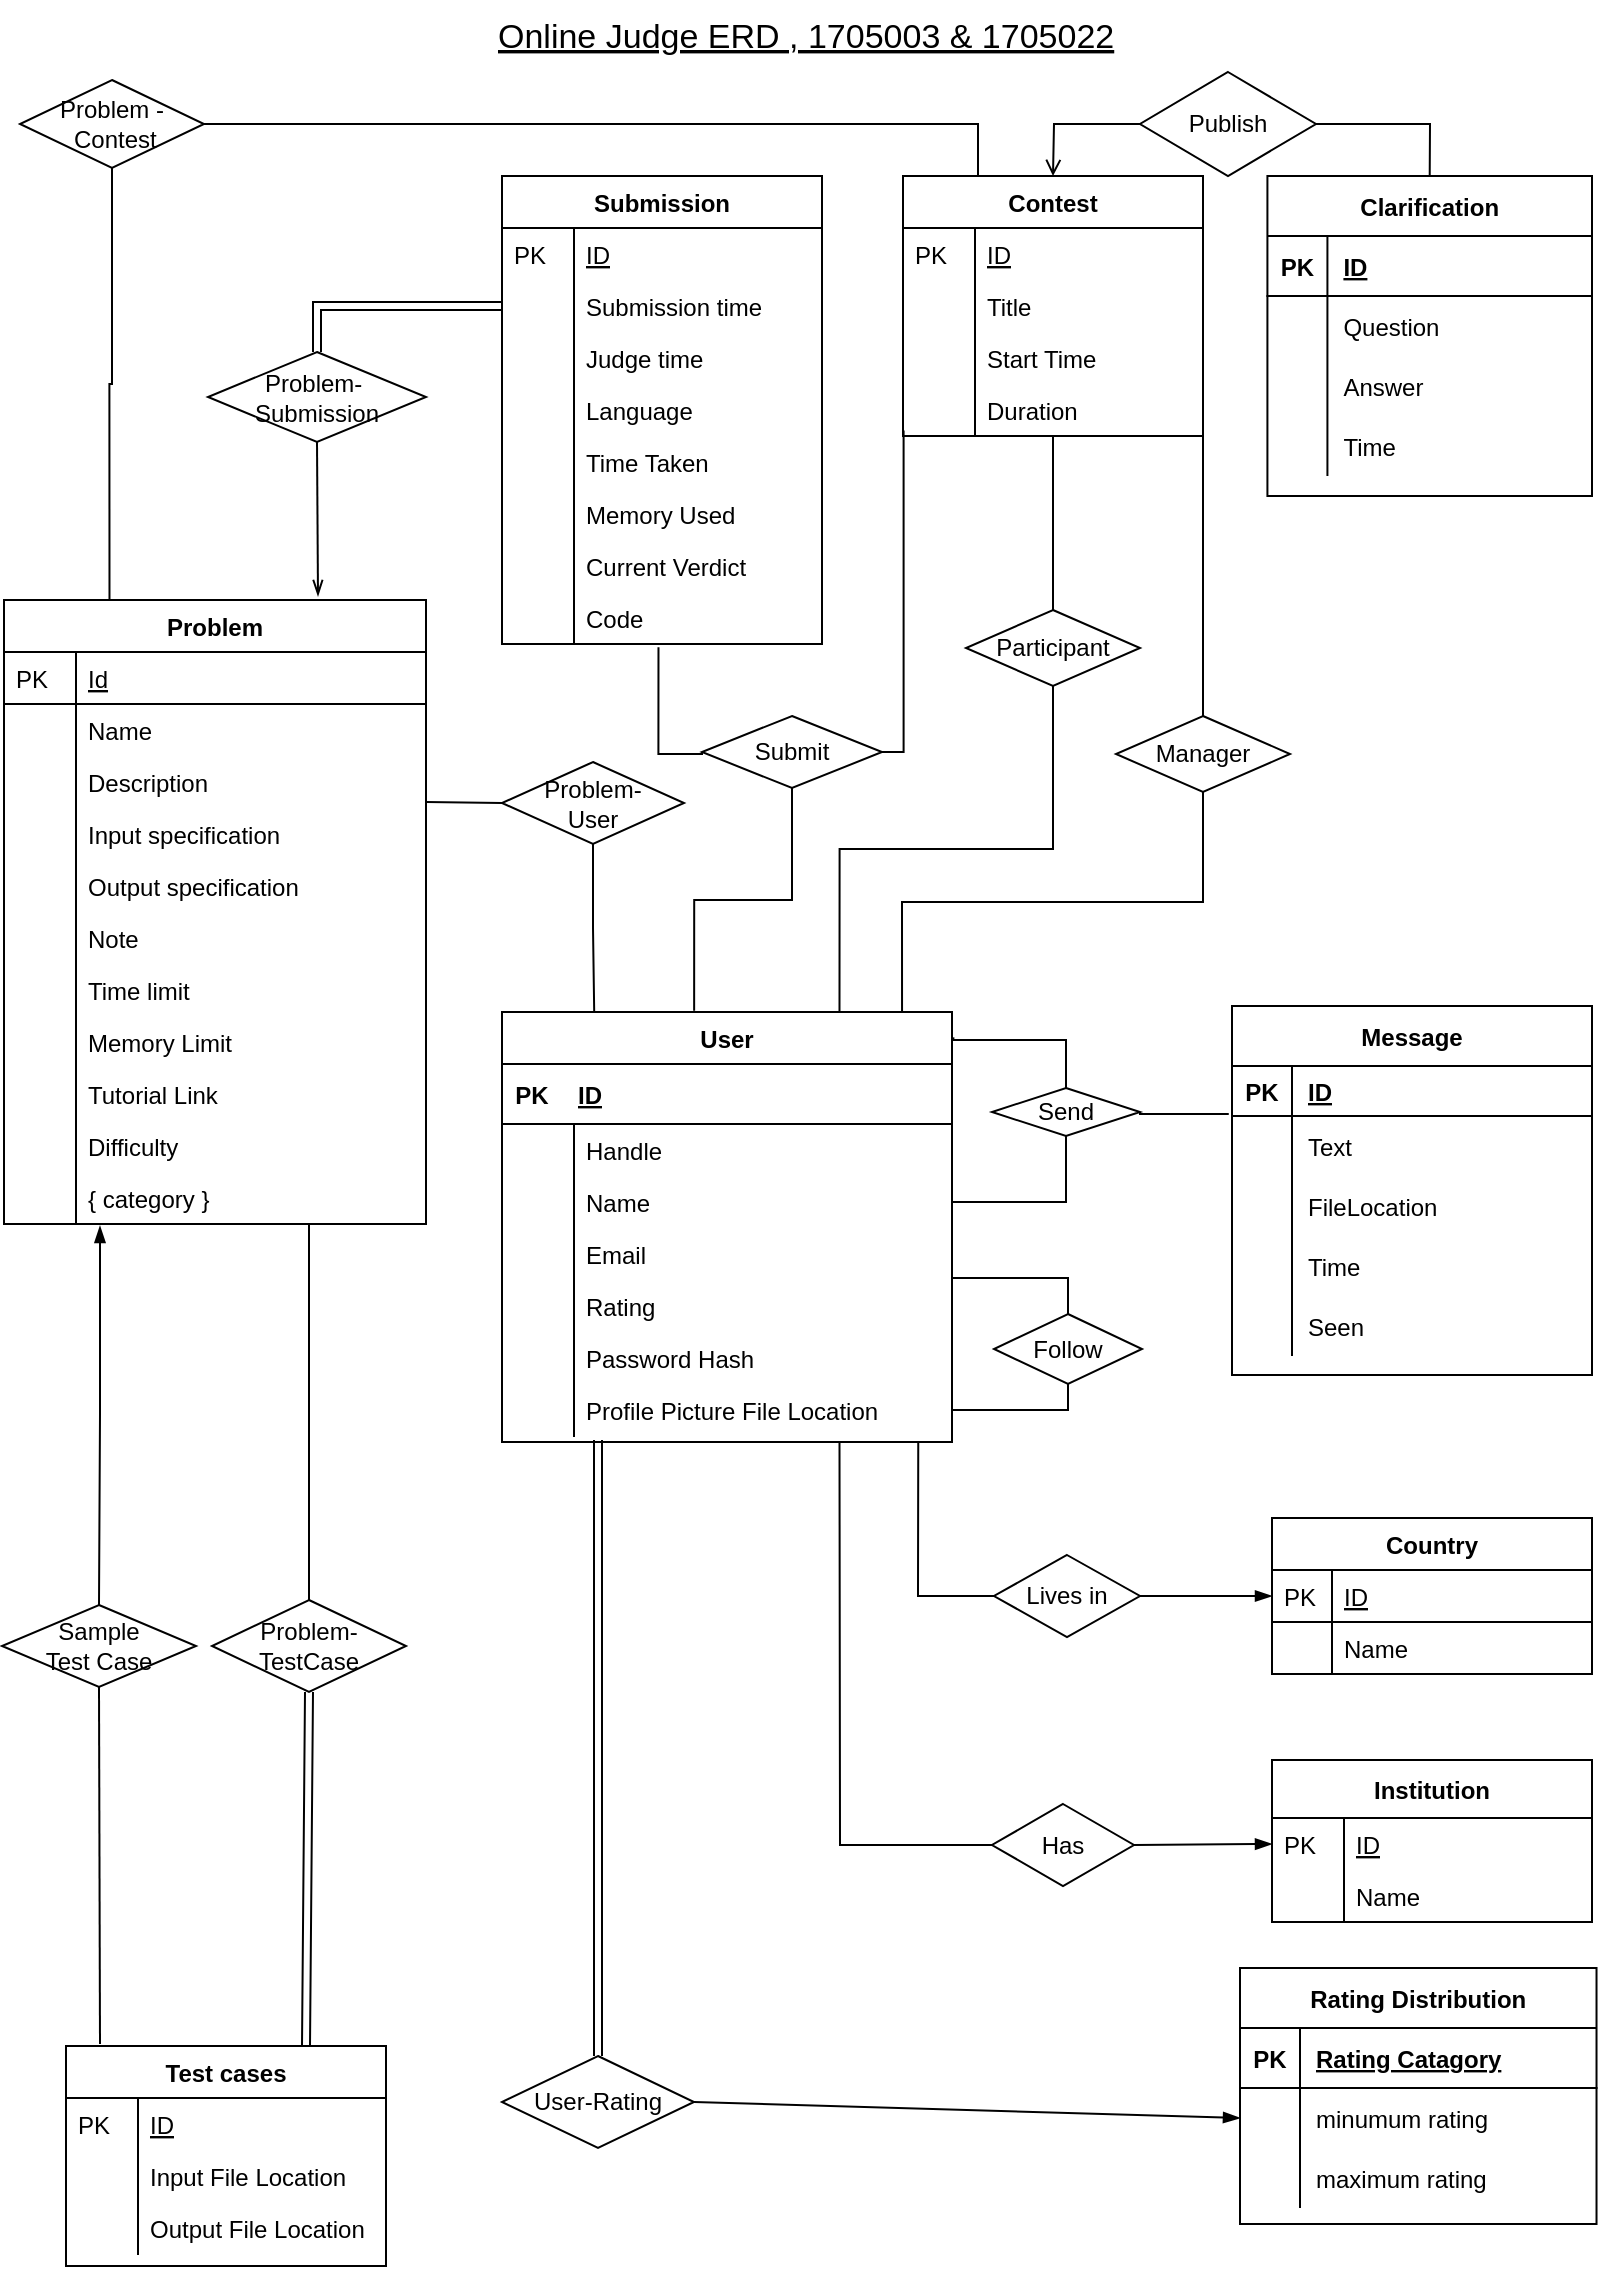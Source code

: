 <mxfile version="13.7.5" type="github">
  <diagram id="QbpK08-q7QfPtjqk9Va5" name="Page-1">
    <mxGraphModel dx="1106" dy="617" grid="1" gridSize="10" guides="1" tooltips="1" connect="1" arrows="1" fold="1" page="1" pageScale="1" pageWidth="827" pageHeight="1169" math="0" shadow="0">
      <root>
        <mxCell id="0" />
        <mxCell id="1" parent="0" />
        <mxCell id="s8WfwsA-2JY3MYw-95zs-1" value="Submission" style="swimlane;fontStyle=1;childLayout=stackLayout;horizontal=1;startSize=26;horizontalStack=0;resizeParent=1;resizeLast=0;collapsible=1;marginBottom=0;rounded=0;shadow=0;strokeWidth=1;" vertex="1" parent="1">
          <mxGeometry x="265" y="102" width="160" height="234" as="geometry">
            <mxRectangle x="265" y="102" width="160" height="26" as="alternateBounds" />
          </mxGeometry>
        </mxCell>
        <mxCell id="s8WfwsA-2JY3MYw-95zs-2" value="ID" style="shape=partialRectangle;top=0;left=0;right=0;bottom=0;align=left;verticalAlign=middle;fillColor=none;spacingLeft=40;spacingRight=4;overflow=hidden;rotatable=0;points=[[0,0.5],[1,0.5]];portConstraint=eastwest;dropTarget=0;rounded=0;shadow=0;strokeWidth=1;fontStyle=4" vertex="1" parent="s8WfwsA-2JY3MYw-95zs-1">
          <mxGeometry y="26" width="160" height="26" as="geometry" />
        </mxCell>
        <mxCell id="s8WfwsA-2JY3MYw-95zs-3" value="PK" style="shape=partialRectangle;top=0;left=0;bottom=0;fillColor=none;align=left;verticalAlign=top;spacingLeft=4;spacingRight=4;overflow=hidden;rotatable=0;points=[];portConstraint=eastwest;part=1;" vertex="1" connectable="0" parent="s8WfwsA-2JY3MYw-95zs-2">
          <mxGeometry width="36" height="26" as="geometry" />
        </mxCell>
        <mxCell id="s8WfwsA-2JY3MYw-95zs-4" value="Submission time" style="shape=partialRectangle;top=0;left=0;right=0;bottom=0;align=left;verticalAlign=top;fillColor=none;spacingLeft=40;spacingRight=4;overflow=hidden;rotatable=0;points=[[0,0.5],[1,0.5]];portConstraint=eastwest;dropTarget=0;rounded=0;shadow=0;strokeWidth=1;" vertex="1" parent="s8WfwsA-2JY3MYw-95zs-1">
          <mxGeometry y="52" width="160" height="26" as="geometry" />
        </mxCell>
        <mxCell id="s8WfwsA-2JY3MYw-95zs-5" value="" style="shape=partialRectangle;top=0;left=0;bottom=0;fillColor=none;align=left;verticalAlign=top;spacingLeft=4;spacingRight=4;overflow=hidden;rotatable=0;points=[];portConstraint=eastwest;part=1;" vertex="1" connectable="0" parent="s8WfwsA-2JY3MYw-95zs-4">
          <mxGeometry width="36" height="26" as="geometry" />
        </mxCell>
        <mxCell id="s8WfwsA-2JY3MYw-95zs-6" value="Judge time" style="shape=partialRectangle;top=0;left=0;right=0;bottom=0;align=left;verticalAlign=top;fillColor=none;spacingLeft=40;spacingRight=4;overflow=hidden;rotatable=0;points=[[0,0.5],[1,0.5]];portConstraint=eastwest;dropTarget=0;rounded=0;shadow=0;strokeWidth=1;" vertex="1" parent="s8WfwsA-2JY3MYw-95zs-1">
          <mxGeometry y="78" width="160" height="26" as="geometry" />
        </mxCell>
        <mxCell id="s8WfwsA-2JY3MYw-95zs-7" value="" style="shape=partialRectangle;top=0;left=0;bottom=0;fillColor=none;align=left;verticalAlign=top;spacingLeft=4;spacingRight=4;overflow=hidden;rotatable=0;points=[];portConstraint=eastwest;part=1;" vertex="1" connectable="0" parent="s8WfwsA-2JY3MYw-95zs-6">
          <mxGeometry width="36" height="26" as="geometry" />
        </mxCell>
        <mxCell id="s8WfwsA-2JY3MYw-95zs-8" value="Language" style="shape=partialRectangle;top=0;left=0;right=0;bottom=0;align=left;verticalAlign=top;fillColor=none;spacingLeft=40;spacingRight=4;overflow=hidden;rotatable=0;points=[[0,0.5],[1,0.5]];portConstraint=eastwest;dropTarget=0;rounded=0;shadow=0;strokeWidth=1;" vertex="1" parent="s8WfwsA-2JY3MYw-95zs-1">
          <mxGeometry y="104" width="160" height="26" as="geometry" />
        </mxCell>
        <mxCell id="s8WfwsA-2JY3MYw-95zs-9" value="" style="shape=partialRectangle;top=0;left=0;bottom=0;fillColor=none;align=left;verticalAlign=top;spacingLeft=4;spacingRight=4;overflow=hidden;rotatable=0;points=[];portConstraint=eastwest;part=1;" connectable="0" vertex="1" parent="s8WfwsA-2JY3MYw-95zs-8">
          <mxGeometry width="36" height="26" as="geometry" />
        </mxCell>
        <mxCell id="s8WfwsA-2JY3MYw-95zs-10" value="Time Taken" style="shape=partialRectangle;top=0;left=0;right=0;bottom=0;align=left;verticalAlign=top;fillColor=none;spacingLeft=40;spacingRight=4;overflow=hidden;rotatable=0;points=[[0,0.5],[1,0.5]];portConstraint=eastwest;dropTarget=0;rounded=0;shadow=0;strokeWidth=1;" vertex="1" parent="s8WfwsA-2JY3MYw-95zs-1">
          <mxGeometry y="130" width="160" height="26" as="geometry" />
        </mxCell>
        <mxCell id="s8WfwsA-2JY3MYw-95zs-11" value="" style="shape=partialRectangle;top=0;left=0;bottom=0;fillColor=none;align=left;verticalAlign=top;spacingLeft=4;spacingRight=4;overflow=hidden;rotatable=0;points=[];portConstraint=eastwest;part=1;" connectable="0" vertex="1" parent="s8WfwsA-2JY3MYw-95zs-10">
          <mxGeometry width="36" height="26" as="geometry" />
        </mxCell>
        <mxCell id="s8WfwsA-2JY3MYw-95zs-12" value="Memory Used&#xa;" style="shape=partialRectangle;top=0;left=0;right=0;bottom=0;align=left;verticalAlign=top;fillColor=none;spacingLeft=40;spacingRight=4;overflow=hidden;rotatable=0;points=[[0,0.5],[1,0.5]];portConstraint=eastwest;dropTarget=0;rounded=0;shadow=0;strokeWidth=1;" vertex="1" parent="s8WfwsA-2JY3MYw-95zs-1">
          <mxGeometry y="156" width="160" height="26" as="geometry" />
        </mxCell>
        <mxCell id="s8WfwsA-2JY3MYw-95zs-13" value="" style="shape=partialRectangle;top=0;left=0;bottom=0;fillColor=none;align=left;verticalAlign=top;spacingLeft=4;spacingRight=4;overflow=hidden;rotatable=0;points=[];portConstraint=eastwest;part=1;" connectable="0" vertex="1" parent="s8WfwsA-2JY3MYw-95zs-12">
          <mxGeometry width="36" height="26" as="geometry" />
        </mxCell>
        <mxCell id="s8WfwsA-2JY3MYw-95zs-14" value="Current Verdict" style="shape=partialRectangle;top=0;left=0;right=0;bottom=0;align=left;verticalAlign=top;fillColor=none;spacingLeft=40;spacingRight=4;overflow=hidden;rotatable=0;points=[[0,0.5],[1,0.5]];portConstraint=eastwest;dropTarget=0;rounded=0;shadow=0;strokeWidth=1;" vertex="1" parent="s8WfwsA-2JY3MYw-95zs-1">
          <mxGeometry y="182" width="160" height="26" as="geometry" />
        </mxCell>
        <mxCell id="s8WfwsA-2JY3MYw-95zs-15" value="" style="shape=partialRectangle;top=0;left=0;bottom=0;fillColor=none;align=left;verticalAlign=top;spacingLeft=4;spacingRight=4;overflow=hidden;rotatable=0;points=[];portConstraint=eastwest;part=1;" connectable="0" vertex="1" parent="s8WfwsA-2JY3MYw-95zs-14">
          <mxGeometry width="36" height="26" as="geometry" />
        </mxCell>
        <mxCell id="s8WfwsA-2JY3MYw-95zs-16" value="Code" style="shape=partialRectangle;top=0;left=0;right=0;bottom=0;align=left;verticalAlign=top;fillColor=none;spacingLeft=40;spacingRight=4;overflow=hidden;rotatable=0;points=[[0,0.5],[1,0.5]];portConstraint=eastwest;dropTarget=0;rounded=0;shadow=0;strokeWidth=1;" vertex="1" parent="s8WfwsA-2JY3MYw-95zs-1">
          <mxGeometry y="208" width="160" height="26" as="geometry" />
        </mxCell>
        <mxCell id="s8WfwsA-2JY3MYw-95zs-17" value="" style="shape=partialRectangle;top=0;left=0;bottom=0;fillColor=none;align=left;verticalAlign=top;spacingLeft=4;spacingRight=4;overflow=hidden;rotatable=0;points=[];portConstraint=eastwest;part=1;" connectable="0" vertex="1" parent="s8WfwsA-2JY3MYw-95zs-16">
          <mxGeometry width="36" height="26" as="geometry" />
        </mxCell>
        <mxCell id="s8WfwsA-2JY3MYw-95zs-18" value="Clarification" style="shape=table;startSize=30;container=1;collapsible=1;childLayout=tableLayout;fixedRows=1;rowLines=0;fontStyle=1;align=center;resizeLast=1;" vertex="1" parent="1">
          <mxGeometry x="647.71" y="102" width="162.292" height="160" as="geometry" />
        </mxCell>
        <mxCell id="s8WfwsA-2JY3MYw-95zs-19" value="" style="shape=partialRectangle;collapsible=0;dropTarget=0;pointerEvents=0;fillColor=none;top=0;left=0;bottom=1;right=0;points=[[0,0.5],[1,0.5]];portConstraint=eastwest;" vertex="1" parent="s8WfwsA-2JY3MYw-95zs-18">
          <mxGeometry y="30" width="162.292" height="30" as="geometry" />
        </mxCell>
        <mxCell id="s8WfwsA-2JY3MYw-95zs-20" value="PK" style="shape=partialRectangle;connectable=0;fillColor=none;top=0;left=0;bottom=0;right=0;fontStyle=1;overflow=hidden;" vertex="1" parent="s8WfwsA-2JY3MYw-95zs-19">
          <mxGeometry width="30" height="30" as="geometry" />
        </mxCell>
        <mxCell id="s8WfwsA-2JY3MYw-95zs-21" value="ID" style="shape=partialRectangle;connectable=0;fillColor=none;top=0;left=0;bottom=0;right=0;align=left;spacingLeft=6;fontStyle=5;overflow=hidden;" vertex="1" parent="s8WfwsA-2JY3MYw-95zs-19">
          <mxGeometry x="30" width="132.292" height="30" as="geometry" />
        </mxCell>
        <mxCell id="s8WfwsA-2JY3MYw-95zs-22" value="" style="shape=partialRectangle;collapsible=0;dropTarget=0;pointerEvents=0;fillColor=none;top=0;left=0;bottom=0;right=0;points=[[0,0.5],[1,0.5]];portConstraint=eastwest;" vertex="1" parent="s8WfwsA-2JY3MYw-95zs-18">
          <mxGeometry y="60" width="162.292" height="30" as="geometry" />
        </mxCell>
        <mxCell id="s8WfwsA-2JY3MYw-95zs-23" value="" style="shape=partialRectangle;connectable=0;fillColor=none;top=0;left=0;bottom=0;right=0;editable=1;overflow=hidden;" vertex="1" parent="s8WfwsA-2JY3MYw-95zs-22">
          <mxGeometry width="30" height="30" as="geometry" />
        </mxCell>
        <mxCell id="s8WfwsA-2JY3MYw-95zs-24" value="Question" style="shape=partialRectangle;connectable=0;fillColor=none;top=0;left=0;bottom=0;right=0;align=left;spacingLeft=6;overflow=hidden;" vertex="1" parent="s8WfwsA-2JY3MYw-95zs-22">
          <mxGeometry x="30" width="132.292" height="30" as="geometry" />
        </mxCell>
        <mxCell id="s8WfwsA-2JY3MYw-95zs-25" value="" style="shape=partialRectangle;collapsible=0;dropTarget=0;pointerEvents=0;fillColor=none;top=0;left=0;bottom=0;right=0;points=[[0,0.5],[1,0.5]];portConstraint=eastwest;" vertex="1" parent="s8WfwsA-2JY3MYw-95zs-18">
          <mxGeometry y="90" width="162.292" height="30" as="geometry" />
        </mxCell>
        <mxCell id="s8WfwsA-2JY3MYw-95zs-26" value="" style="shape=partialRectangle;connectable=0;fillColor=none;top=0;left=0;bottom=0;right=0;editable=1;overflow=hidden;" vertex="1" parent="s8WfwsA-2JY3MYw-95zs-25">
          <mxGeometry width="30" height="30" as="geometry" />
        </mxCell>
        <mxCell id="s8WfwsA-2JY3MYw-95zs-27" value="Answer" style="shape=partialRectangle;connectable=0;fillColor=none;top=0;left=0;bottom=0;right=0;align=left;spacingLeft=6;overflow=hidden;" vertex="1" parent="s8WfwsA-2JY3MYw-95zs-25">
          <mxGeometry x="30" width="132.292" height="30" as="geometry" />
        </mxCell>
        <mxCell id="s8WfwsA-2JY3MYw-95zs-28" value="" style="shape=partialRectangle;collapsible=0;dropTarget=0;pointerEvents=0;fillColor=none;top=0;left=0;bottom=0;right=0;points=[[0,0.5],[1,0.5]];portConstraint=eastwest;" vertex="1" parent="s8WfwsA-2JY3MYw-95zs-18">
          <mxGeometry y="120" width="162.292" height="30" as="geometry" />
        </mxCell>
        <mxCell id="s8WfwsA-2JY3MYw-95zs-29" value="" style="shape=partialRectangle;connectable=0;fillColor=none;top=0;left=0;bottom=0;right=0;editable=1;overflow=hidden;" vertex="1" parent="s8WfwsA-2JY3MYw-95zs-28">
          <mxGeometry width="30" height="30" as="geometry" />
        </mxCell>
        <mxCell id="s8WfwsA-2JY3MYw-95zs-30" value="Time" style="shape=partialRectangle;connectable=0;fillColor=none;top=0;left=0;bottom=0;right=0;align=left;spacingLeft=6;overflow=hidden;" vertex="1" parent="s8WfwsA-2JY3MYw-95zs-28">
          <mxGeometry x="30" width="132.292" height="30" as="geometry" />
        </mxCell>
        <mxCell id="s8WfwsA-2JY3MYw-95zs-31" value="Contest" style="swimlane;fontStyle=1;childLayout=stackLayout;horizontal=1;startSize=26;horizontalStack=0;resizeParent=1;resizeLast=0;collapsible=1;marginBottom=0;rounded=0;shadow=0;strokeWidth=1;" vertex="1" parent="1">
          <mxGeometry x="465.5" y="102" width="150" height="130" as="geometry">
            <mxRectangle x="613" y="21" width="160" height="26" as="alternateBounds" />
          </mxGeometry>
        </mxCell>
        <mxCell id="s8WfwsA-2JY3MYw-95zs-32" value="ID" style="shape=partialRectangle;top=0;left=0;right=0;bottom=0;align=left;verticalAlign=top;fillColor=none;spacingLeft=40;spacingRight=4;overflow=hidden;rotatable=0;points=[[0,0.5],[1,0.5]];portConstraint=eastwest;dropTarget=0;rounded=0;shadow=0;strokeWidth=1;fontStyle=4" vertex="1" parent="s8WfwsA-2JY3MYw-95zs-31">
          <mxGeometry y="26" width="150" height="26" as="geometry" />
        </mxCell>
        <mxCell id="s8WfwsA-2JY3MYw-95zs-33" value="PK" style="shape=partialRectangle;top=0;left=0;bottom=0;fillColor=none;align=left;verticalAlign=top;spacingLeft=4;spacingRight=4;overflow=hidden;rotatable=0;points=[];portConstraint=eastwest;part=1;" vertex="1" connectable="0" parent="s8WfwsA-2JY3MYw-95zs-32">
          <mxGeometry width="36" height="26" as="geometry" />
        </mxCell>
        <mxCell id="s8WfwsA-2JY3MYw-95zs-34" value="Title" style="shape=partialRectangle;top=0;left=0;right=0;bottom=0;align=left;verticalAlign=top;fillColor=none;spacingLeft=40;spacingRight=4;overflow=hidden;rotatable=0;points=[[0,0.5],[1,0.5]];portConstraint=eastwest;dropTarget=0;rounded=0;shadow=0;strokeWidth=1;" vertex="1" parent="s8WfwsA-2JY3MYw-95zs-31">
          <mxGeometry y="52" width="150" height="26" as="geometry" />
        </mxCell>
        <mxCell id="s8WfwsA-2JY3MYw-95zs-35" value="" style="shape=partialRectangle;top=0;left=0;bottom=0;fillColor=none;align=left;verticalAlign=top;spacingLeft=4;spacingRight=4;overflow=hidden;rotatable=0;points=[];portConstraint=eastwest;part=1;" vertex="1" connectable="0" parent="s8WfwsA-2JY3MYw-95zs-34">
          <mxGeometry width="36" height="26" as="geometry" />
        </mxCell>
        <mxCell id="s8WfwsA-2JY3MYw-95zs-36" value="Start Time" style="shape=partialRectangle;top=0;left=0;right=0;bottom=0;align=left;verticalAlign=top;fillColor=none;spacingLeft=40;spacingRight=4;overflow=hidden;rotatable=0;points=[[0,0.5],[1,0.5]];portConstraint=eastwest;dropTarget=0;rounded=0;shadow=0;strokeWidth=1;" vertex="1" parent="s8WfwsA-2JY3MYw-95zs-31">
          <mxGeometry y="78" width="150" height="26" as="geometry" />
        </mxCell>
        <mxCell id="s8WfwsA-2JY3MYw-95zs-37" value="" style="shape=partialRectangle;top=0;left=0;bottom=0;fillColor=none;align=left;verticalAlign=top;spacingLeft=4;spacingRight=4;overflow=hidden;rotatable=0;points=[];portConstraint=eastwest;part=1;" vertex="1" connectable="0" parent="s8WfwsA-2JY3MYw-95zs-36">
          <mxGeometry width="36" height="26" as="geometry" />
        </mxCell>
        <mxCell id="s8WfwsA-2JY3MYw-95zs-38" value="Duration" style="shape=partialRectangle;top=0;left=0;right=0;bottom=0;align=left;verticalAlign=top;fillColor=none;spacingLeft=40;spacingRight=4;overflow=hidden;rotatable=0;points=[[0,0.5],[1,0.5]];portConstraint=eastwest;dropTarget=0;rounded=0;shadow=0;strokeWidth=1;" vertex="1" parent="s8WfwsA-2JY3MYw-95zs-31">
          <mxGeometry y="104" width="150" height="26" as="geometry" />
        </mxCell>
        <mxCell id="s8WfwsA-2JY3MYw-95zs-39" value="" style="shape=partialRectangle;top=0;left=0;bottom=0;fillColor=none;align=left;verticalAlign=top;spacingLeft=4;spacingRight=4;overflow=hidden;rotatable=0;points=[];portConstraint=eastwest;part=1;" vertex="1" connectable="0" parent="s8WfwsA-2JY3MYw-95zs-38">
          <mxGeometry width="36" height="26" as="geometry" />
        </mxCell>
        <mxCell id="s8WfwsA-2JY3MYw-95zs-40" value="Problem" style="swimlane;fontStyle=1;childLayout=stackLayout;horizontal=1;startSize=26;horizontalStack=0;resizeParent=1;resizeLast=0;collapsible=1;marginBottom=0;rounded=0;shadow=0;strokeWidth=1;" vertex="1" parent="1">
          <mxGeometry x="16" y="314" width="211" height="312" as="geometry">
            <mxRectangle x="16" y="138" width="160" height="26" as="alternateBounds" />
          </mxGeometry>
        </mxCell>
        <mxCell id="s8WfwsA-2JY3MYw-95zs-41" value="Id" style="shape=partialRectangle;top=0;left=0;right=0;bottom=1;align=left;verticalAlign=top;fillColor=none;spacingLeft=40;spacingRight=4;overflow=hidden;rotatable=0;points=[[0,0.5],[1,0.5]];portConstraint=eastwest;dropTarget=0;rounded=0;shadow=0;strokeWidth=1;fontStyle=4;autosize=0;" vertex="1" parent="s8WfwsA-2JY3MYw-95zs-40">
          <mxGeometry y="26" width="211" height="26" as="geometry" />
        </mxCell>
        <mxCell id="s8WfwsA-2JY3MYw-95zs-42" value="PK" style="shape=partialRectangle;top=0;left=0;bottom=0;fillColor=none;align=left;verticalAlign=top;spacingLeft=4;spacingRight=4;overflow=hidden;rotatable=0;points=[];portConstraint=eastwest;part=1;" vertex="1" connectable="0" parent="s8WfwsA-2JY3MYw-95zs-41">
          <mxGeometry width="36" height="26" as="geometry" />
        </mxCell>
        <mxCell id="s8WfwsA-2JY3MYw-95zs-43" value="Name" style="shape=partialRectangle;top=0;left=0;right=0;bottom=0;align=left;verticalAlign=top;fillColor=none;spacingLeft=40;spacingRight=4;overflow=hidden;rotatable=0;points=[[0,0.5],[1,0.5]];portConstraint=eastwest;dropTarget=0;rounded=0;shadow=0;strokeWidth=1;" vertex="1" parent="s8WfwsA-2JY3MYw-95zs-40">
          <mxGeometry y="52" width="211" height="26" as="geometry" />
        </mxCell>
        <mxCell id="s8WfwsA-2JY3MYw-95zs-44" value="" style="shape=partialRectangle;top=0;left=0;bottom=0;fillColor=none;align=left;verticalAlign=top;spacingLeft=4;spacingRight=4;overflow=hidden;rotatable=0;points=[];portConstraint=eastwest;part=1;" vertex="1" connectable="0" parent="s8WfwsA-2JY3MYw-95zs-43">
          <mxGeometry width="36" height="26" as="geometry" />
        </mxCell>
        <object label="Description&#xa;" id="s8WfwsA-2JY3MYw-95zs-45">
          <mxCell style="shape=partialRectangle;top=0;left=0;right=0;bottom=0;align=left;verticalAlign=top;fillColor=none;spacingLeft=40;spacingRight=4;overflow=hidden;rotatable=0;points=[[0,0.5],[1,0.5]];portConstraint=eastwest;dropTarget=0;rounded=0;shadow=0;strokeWidth=1;" vertex="1" parent="s8WfwsA-2JY3MYw-95zs-40">
            <mxGeometry y="78" width="211" height="26" as="geometry" />
          </mxCell>
        </object>
        <mxCell id="s8WfwsA-2JY3MYw-95zs-46" value="" style="shape=partialRectangle;top=0;left=0;bottom=0;fillColor=none;align=left;verticalAlign=top;spacingLeft=4;spacingRight=4;overflow=hidden;rotatable=0;points=[];portConstraint=eastwest;part=1;" vertex="1" connectable="0" parent="s8WfwsA-2JY3MYw-95zs-45">
          <mxGeometry width="36" height="26" as="geometry" />
        </mxCell>
        <object label="Input specification" id="s8WfwsA-2JY3MYw-95zs-47">
          <mxCell style="shape=partialRectangle;top=0;left=0;right=0;bottom=0;align=left;verticalAlign=top;fillColor=none;spacingLeft=40;spacingRight=4;overflow=hidden;rotatable=0;points=[[0,0.5],[1,0.5]];portConstraint=eastwest;dropTarget=0;rounded=0;shadow=0;strokeWidth=1;" vertex="1" parent="s8WfwsA-2JY3MYw-95zs-40">
            <mxGeometry y="104" width="211" height="26" as="geometry" />
          </mxCell>
        </object>
        <mxCell id="s8WfwsA-2JY3MYw-95zs-48" value="" style="shape=partialRectangle;top=0;left=0;bottom=0;fillColor=none;align=left;verticalAlign=top;spacingLeft=4;spacingRight=4;overflow=hidden;rotatable=0;points=[];portConstraint=eastwest;part=1;" vertex="1" connectable="0" parent="s8WfwsA-2JY3MYw-95zs-47">
          <mxGeometry width="36" height="26" as="geometry" />
        </mxCell>
        <object label="Output specification" id="s8WfwsA-2JY3MYw-95zs-49">
          <mxCell style="shape=partialRectangle;top=0;left=0;right=0;bottom=0;align=left;verticalAlign=top;fillColor=none;spacingLeft=40;spacingRight=4;overflow=hidden;rotatable=0;points=[[0,0.5],[1,0.5]];portConstraint=eastwest;dropTarget=0;rounded=0;shadow=0;strokeWidth=1;" vertex="1" parent="s8WfwsA-2JY3MYw-95zs-40">
            <mxGeometry y="130" width="211" height="26" as="geometry" />
          </mxCell>
        </object>
        <mxCell id="s8WfwsA-2JY3MYw-95zs-50" value="" style="shape=partialRectangle;top=0;left=0;bottom=0;fillColor=none;align=left;verticalAlign=top;spacingLeft=4;spacingRight=4;overflow=hidden;rotatable=0;points=[];portConstraint=eastwest;part=1;" vertex="1" connectable="0" parent="s8WfwsA-2JY3MYw-95zs-49">
          <mxGeometry width="36" height="26" as="geometry" />
        </mxCell>
        <object label="Note" id="s8WfwsA-2JY3MYw-95zs-51">
          <mxCell style="shape=partialRectangle;top=0;left=0;right=0;bottom=0;align=left;verticalAlign=top;fillColor=none;spacingLeft=40;spacingRight=4;overflow=hidden;rotatable=0;points=[[0,0.5],[1,0.5]];portConstraint=eastwest;dropTarget=0;rounded=0;shadow=0;strokeWidth=1;" vertex="1" parent="s8WfwsA-2JY3MYw-95zs-40">
            <mxGeometry y="156" width="211" height="26" as="geometry" />
          </mxCell>
        </object>
        <mxCell id="s8WfwsA-2JY3MYw-95zs-52" value="" style="shape=partialRectangle;top=0;left=0;bottom=0;fillColor=none;align=left;verticalAlign=top;spacingLeft=4;spacingRight=4;overflow=hidden;rotatable=0;points=[];portConstraint=eastwest;part=1;" vertex="1" connectable="0" parent="s8WfwsA-2JY3MYw-95zs-51">
          <mxGeometry width="36" height="26" as="geometry" />
        </mxCell>
        <object label="Time limit" id="s8WfwsA-2JY3MYw-95zs-53">
          <mxCell style="shape=partialRectangle;top=0;left=0;right=0;bottom=0;align=left;verticalAlign=top;fillColor=none;spacingLeft=40;spacingRight=4;overflow=hidden;rotatable=0;points=[[0,0.5],[1,0.5]];portConstraint=eastwest;dropTarget=0;rounded=0;shadow=0;strokeWidth=1;" vertex="1" parent="s8WfwsA-2JY3MYw-95zs-40">
            <mxGeometry y="182" width="211" height="26" as="geometry" />
          </mxCell>
        </object>
        <mxCell id="s8WfwsA-2JY3MYw-95zs-54" value="" style="shape=partialRectangle;top=0;left=0;bottom=0;fillColor=none;align=left;verticalAlign=top;spacingLeft=4;spacingRight=4;overflow=hidden;rotatable=0;points=[];portConstraint=eastwest;part=1;" vertex="1" connectable="0" parent="s8WfwsA-2JY3MYw-95zs-53">
          <mxGeometry width="36" height="26" as="geometry" />
        </mxCell>
        <object label="Memory Limit&#xa;" id="s8WfwsA-2JY3MYw-95zs-55">
          <mxCell style="shape=partialRectangle;top=0;left=0;right=0;bottom=0;align=left;verticalAlign=top;fillColor=none;spacingLeft=40;spacingRight=4;overflow=hidden;rotatable=0;points=[[0,0.5],[1,0.5]];portConstraint=eastwest;dropTarget=0;rounded=0;shadow=0;strokeWidth=1;" vertex="1" parent="s8WfwsA-2JY3MYw-95zs-40">
            <mxGeometry y="208" width="211" height="26" as="geometry" />
          </mxCell>
        </object>
        <mxCell id="s8WfwsA-2JY3MYw-95zs-56" value="" style="shape=partialRectangle;top=0;left=0;bottom=0;fillColor=none;align=left;verticalAlign=top;spacingLeft=4;spacingRight=4;overflow=hidden;rotatable=0;points=[];portConstraint=eastwest;part=1;" vertex="1" connectable="0" parent="s8WfwsA-2JY3MYw-95zs-55">
          <mxGeometry width="36" height="26" as="geometry" />
        </mxCell>
        <object label="Tutorial Link" id="s8WfwsA-2JY3MYw-95zs-57">
          <mxCell style="shape=partialRectangle;top=0;left=0;right=0;bottom=0;align=left;verticalAlign=top;fillColor=none;spacingLeft=40;spacingRight=4;overflow=hidden;rotatable=0;points=[[0,0.5],[1,0.5]];portConstraint=eastwest;dropTarget=0;rounded=0;shadow=0;strokeWidth=1;" vertex="1" parent="s8WfwsA-2JY3MYw-95zs-40">
            <mxGeometry y="234" width="211" height="26" as="geometry" />
          </mxCell>
        </object>
        <mxCell id="s8WfwsA-2JY3MYw-95zs-58" value="" style="shape=partialRectangle;top=0;left=0;bottom=0;fillColor=none;align=left;verticalAlign=top;spacingLeft=4;spacingRight=4;overflow=hidden;rotatable=0;points=[];portConstraint=eastwest;part=1;" vertex="1" connectable="0" parent="s8WfwsA-2JY3MYw-95zs-57">
          <mxGeometry width="36" height="26" as="geometry" />
        </mxCell>
        <object label="Difficulty" id="s8WfwsA-2JY3MYw-95zs-59">
          <mxCell style="shape=partialRectangle;top=0;left=0;right=0;bottom=0;align=left;verticalAlign=top;fillColor=none;spacingLeft=40;spacingRight=4;overflow=hidden;rotatable=0;points=[[0,0.5],[1,0.5]];portConstraint=eastwest;dropTarget=0;rounded=0;shadow=0;strokeWidth=1;" vertex="1" parent="s8WfwsA-2JY3MYw-95zs-40">
            <mxGeometry y="260" width="211" height="26" as="geometry" />
          </mxCell>
        </object>
        <mxCell id="s8WfwsA-2JY3MYw-95zs-60" value="" style="shape=partialRectangle;top=0;left=0;bottom=0;fillColor=none;align=left;verticalAlign=top;spacingLeft=4;spacingRight=4;overflow=hidden;rotatable=0;points=[];portConstraint=eastwest;part=1;" vertex="1" connectable="0" parent="s8WfwsA-2JY3MYw-95zs-59">
          <mxGeometry width="36" height="26" as="geometry" />
        </mxCell>
        <object label="{ category }" id="s8WfwsA-2JY3MYw-95zs-61">
          <mxCell style="shape=partialRectangle;top=0;left=0;right=0;bottom=0;align=left;verticalAlign=top;fillColor=none;spacingLeft=40;spacingRight=4;overflow=hidden;rotatable=0;points=[[0,0.5],[1,0.5]];portConstraint=eastwest;dropTarget=0;rounded=0;shadow=0;strokeWidth=1;" vertex="1" parent="s8WfwsA-2JY3MYw-95zs-40">
            <mxGeometry y="286" width="211" height="26" as="geometry" />
          </mxCell>
        </object>
        <mxCell id="s8WfwsA-2JY3MYw-95zs-62" value="" style="shape=partialRectangle;top=0;left=0;bottom=0;fillColor=none;align=left;verticalAlign=top;spacingLeft=4;spacingRight=4;overflow=hidden;rotatable=0;points=[];portConstraint=eastwest;part=1;" vertex="1" connectable="0" parent="s8WfwsA-2JY3MYw-95zs-61">
          <mxGeometry width="36" height="26" as="geometry" />
        </mxCell>
        <mxCell id="s8WfwsA-2JY3MYw-95zs-63" value="Test cases" style="swimlane;fontStyle=1;childLayout=stackLayout;horizontal=1;startSize=26;horizontalStack=0;resizeParent=1;resizeLast=0;collapsible=1;marginBottom=0;rounded=0;shadow=0;strokeWidth=1;" vertex="1" parent="1">
          <mxGeometry x="47" y="1037" width="160" height="110" as="geometry">
            <mxRectangle x="50" y="775" width="160" height="26" as="alternateBounds" />
          </mxGeometry>
        </mxCell>
        <mxCell id="s8WfwsA-2JY3MYw-95zs-64" value="ID" style="shape=partialRectangle;top=0;left=0;right=0;bottom=0;align=left;verticalAlign=top;fillColor=none;spacingLeft=40;spacingRight=4;overflow=hidden;rotatable=0;points=[[0,0.5],[1,0.5]];portConstraint=eastwest;dropTarget=0;rounded=0;shadow=0;strokeWidth=1;fontStyle=4" vertex="1" parent="s8WfwsA-2JY3MYw-95zs-63">
          <mxGeometry y="26" width="160" height="26" as="geometry" />
        </mxCell>
        <mxCell id="s8WfwsA-2JY3MYw-95zs-65" value="PK" style="shape=partialRectangle;top=0;left=0;bottom=0;fillColor=none;align=left;verticalAlign=top;spacingLeft=4;spacingRight=4;overflow=hidden;rotatable=0;points=[];portConstraint=eastwest;part=1;" vertex="1" connectable="0" parent="s8WfwsA-2JY3MYw-95zs-64">
          <mxGeometry width="36" height="26" as="geometry" />
        </mxCell>
        <mxCell id="s8WfwsA-2JY3MYw-95zs-66" value="Input File Location" style="shape=partialRectangle;top=0;left=0;right=0;bottom=0;align=left;verticalAlign=top;fillColor=none;spacingLeft=40;spacingRight=4;overflow=hidden;rotatable=0;points=[[0,0.5],[1,0.5]];portConstraint=eastwest;dropTarget=0;rounded=0;shadow=0;strokeWidth=1;" vertex="1" parent="s8WfwsA-2JY3MYw-95zs-63">
          <mxGeometry y="52" width="160" height="26" as="geometry" />
        </mxCell>
        <mxCell id="s8WfwsA-2JY3MYw-95zs-67" value="" style="shape=partialRectangle;top=0;left=0;bottom=0;fillColor=none;align=left;verticalAlign=top;spacingLeft=4;spacingRight=4;overflow=hidden;rotatable=0;points=[];portConstraint=eastwest;part=1;" vertex="1" connectable="0" parent="s8WfwsA-2JY3MYw-95zs-66">
          <mxGeometry width="36" height="26" as="geometry" />
        </mxCell>
        <mxCell id="s8WfwsA-2JY3MYw-95zs-68" value="Output File Location" style="shape=partialRectangle;top=0;left=0;right=0;bottom=0;align=left;verticalAlign=top;fillColor=none;spacingLeft=40;spacingRight=4;overflow=hidden;rotatable=0;points=[[0,0.5],[1,0.5]];portConstraint=eastwest;dropTarget=0;rounded=0;shadow=0;strokeWidth=1;" vertex="1" parent="s8WfwsA-2JY3MYw-95zs-63">
          <mxGeometry y="78" width="160" height="26" as="geometry" />
        </mxCell>
        <mxCell id="s8WfwsA-2JY3MYw-95zs-69" value="" style="shape=partialRectangle;top=0;left=0;bottom=0;fillColor=none;align=left;verticalAlign=top;spacingLeft=4;spacingRight=4;overflow=hidden;rotatable=0;points=[];portConstraint=eastwest;part=1;" connectable="0" vertex="1" parent="s8WfwsA-2JY3MYw-95zs-68">
          <mxGeometry width="36" height="26" as="geometry" />
        </mxCell>
        <mxCell id="s8WfwsA-2JY3MYw-95zs-70" value="" style="endArrow=none;html=1;rounded=0;entryX=0.5;entryY=0;entryDx=0;entryDy=0;startArrow=none;startFill=0;edgeStyle=orthogonalEdgeStyle;" edge="1" parent="1" source="s8WfwsA-2JY3MYw-95zs-61" target="s8WfwsA-2JY3MYw-95zs-95">
          <mxGeometry relative="1" as="geometry">
            <mxPoint x="169" y="628" as="sourcePoint" />
            <mxPoint x="556" y="433" as="targetPoint" />
            <Array as="points">
              <mxPoint x="169" y="814" />
            </Array>
          </mxGeometry>
        </mxCell>
        <mxCell id="s8WfwsA-2JY3MYw-95zs-71" value="" style="fontSize=12;html=1;endArrow=ERmany;endFill=0;shadow=0;entryX=0.75;entryY=0;entryDx=0;entryDy=0;exitX=0.5;exitY=1;exitDx=0;exitDy=0;shape=link;" edge="1" parent="1" source="s8WfwsA-2JY3MYw-95zs-95" target="s8WfwsA-2JY3MYw-95zs-63">
          <mxGeometry width="100" height="100" relative="1" as="geometry">
            <mxPoint x="207" y="765" as="sourcePoint" />
            <mxPoint x="640" y="520" as="targetPoint" />
          </mxGeometry>
        </mxCell>
        <mxCell id="s8WfwsA-2JY3MYw-95zs-72" value="Sample&lt;br&gt;Test Case" style="shape=rhombus;perimeter=rhombusPerimeter;whiteSpace=wrap;html=1;align=center;" vertex="1" parent="1">
          <mxGeometry x="15" y="816.5" width="97" height="41" as="geometry" />
        </mxCell>
        <mxCell id="s8WfwsA-2JY3MYw-95zs-73" value="" style="endArrow=none;html=1;rounded=0;shadow=0;entryX=0.5;entryY=0;entryDx=0;entryDy=0;edgeStyle=orthogonalEdgeStyle;startArrow=blockThin;startFill=1;elbow=vertical;" edge="1" parent="1" target="s8WfwsA-2JY3MYw-95zs-72">
          <mxGeometry relative="1" as="geometry">
            <mxPoint x="64" y="627" as="sourcePoint" />
            <mxPoint x="506" y="602" as="targetPoint" />
            <Array as="points">
              <mxPoint x="64" y="721" />
              <mxPoint x="63" y="721" />
            </Array>
          </mxGeometry>
        </mxCell>
        <mxCell id="s8WfwsA-2JY3MYw-95zs-74" value="Problem -&lt;br&gt;&amp;nbsp;Contest" style="shape=rhombus;perimeter=rhombusPerimeter;whiteSpace=wrap;html=1;align=center;" vertex="1" parent="1">
          <mxGeometry x="24" y="54" width="92" height="44" as="geometry" />
        </mxCell>
        <mxCell id="s8WfwsA-2JY3MYw-95zs-75" value="" style="endArrow=none;html=1;rounded=0;entryX=0.25;entryY=0;entryDx=0;entryDy=0;edgeStyle=orthogonalEdgeStyle;exitX=1;exitY=0.5;exitDx=0;exitDy=0;" edge="1" parent="1" source="s8WfwsA-2JY3MYw-95zs-74" target="s8WfwsA-2JY3MYw-95zs-31">
          <mxGeometry relative="1" as="geometry">
            <mxPoint x="301" y="45" as="sourcePoint" />
            <mxPoint x="461" y="45" as="targetPoint" />
          </mxGeometry>
        </mxCell>
        <mxCell id="s8WfwsA-2JY3MYw-95zs-76" value="" style="endArrow=none;html=1;rounded=0;exitX=0.5;exitY=1;exitDx=0;exitDy=0;edgeStyle=orthogonalEdgeStyle;entryX=0.25;entryY=0;entryDx=0;entryDy=0;" edge="1" parent="1" source="s8WfwsA-2JY3MYw-95zs-74" target="s8WfwsA-2JY3MYw-95zs-40">
          <mxGeometry relative="1" as="geometry">
            <mxPoint x="241" y="73" as="sourcePoint" />
            <mxPoint x="62" y="308" as="targetPoint" />
            <Array as="points">
              <mxPoint x="70" y="206" />
              <mxPoint x="69" y="206" />
            </Array>
          </mxGeometry>
        </mxCell>
        <mxCell id="s8WfwsA-2JY3MYw-95zs-77" value="Problem-&lt;br&gt;User" style="shape=rhombus;perimeter=rhombusPerimeter;whiteSpace=wrap;html=1;align=center;" vertex="1" parent="1">
          <mxGeometry x="265" y="395" width="91" height="41" as="geometry" />
        </mxCell>
        <mxCell id="s8WfwsA-2JY3MYw-95zs-78" value="" style="endArrow=none;html=1;rounded=0;entryX=0;entryY=0.5;entryDx=0;entryDy=0;edgeStyle=orthogonalEdgeStyle;" edge="1" parent="1" target="s8WfwsA-2JY3MYw-95zs-77">
          <mxGeometry relative="1" as="geometry">
            <mxPoint x="227" y="415" as="sourcePoint" />
            <mxPoint x="482" y="145" as="targetPoint" />
            <Array as="points">
              <mxPoint x="227" y="415" />
              <mxPoint x="246" y="415" />
            </Array>
          </mxGeometry>
        </mxCell>
        <mxCell id="s8WfwsA-2JY3MYw-95zs-79" value="" style="endArrow=none;html=1;rounded=0;exitX=0.5;exitY=1;exitDx=0;exitDy=0;entryX=0.205;entryY=0.007;entryDx=0;entryDy=0;edgeStyle=orthogonalEdgeStyle;entryPerimeter=0;" edge="1" parent="1" source="s8WfwsA-2JY3MYw-95zs-77" target="s8WfwsA-2JY3MYw-95zs-151">
          <mxGeometry relative="1" as="geometry">
            <mxPoint x="387" y="126" as="sourcePoint" />
            <mxPoint x="547" y="126" as="targetPoint" />
          </mxGeometry>
        </mxCell>
        <mxCell id="s8WfwsA-2JY3MYw-95zs-80" value="Problem-&amp;nbsp;&lt;br&gt;Submission" style="shape=rhombus;perimeter=rhombusPerimeter;whiteSpace=wrap;html=1;align=center;" vertex="1" parent="1">
          <mxGeometry x="118" y="190" width="109" height="45" as="geometry" />
        </mxCell>
        <mxCell id="s8WfwsA-2JY3MYw-95zs-81" value="" style="endArrow=none;html=1;rounded=0;startArrow=openThin;startFill=0;entryX=0.5;entryY=1;entryDx=0;entryDy=0;edgeStyle=orthogonalEdgeStyle;" edge="1" parent="1" target="s8WfwsA-2JY3MYw-95zs-80">
          <mxGeometry relative="1" as="geometry">
            <mxPoint x="173.0" y="312" as="sourcePoint" />
            <mxPoint x="144" y="233" as="targetPoint" />
            <Array as="points">
              <mxPoint x="173" y="312" />
              <mxPoint x="173" y="270" />
            </Array>
          </mxGeometry>
        </mxCell>
        <mxCell id="s8WfwsA-2JY3MYw-95zs-82" value="" style="endArrow=none;html=1;rounded=0;entryX=0;entryY=0.5;entryDx=0;entryDy=0;edgeStyle=orthogonalEdgeStyle;shape=link;" edge="1" parent="1" source="s8WfwsA-2JY3MYw-95zs-80" target="s8WfwsA-2JY3MYw-95zs-4">
          <mxGeometry relative="1" as="geometry">
            <mxPoint x="472" y="133" as="sourcePoint" />
            <mxPoint x="627" y="130" as="targetPoint" />
          </mxGeometry>
        </mxCell>
        <mxCell id="s8WfwsA-2JY3MYw-95zs-83" value="Follow" style="shape=rhombus;perimeter=rhombusPerimeter;whiteSpace=wrap;html=1;align=center;" vertex="1" parent="1">
          <mxGeometry x="511" y="671" width="74" height="35" as="geometry" />
        </mxCell>
        <mxCell id="s8WfwsA-2JY3MYw-95zs-84" value="" style="endArrow=none;html=1;rounded=0;edgeStyle=orthogonalEdgeStyle;entryX=1;entryY=0.5;entryDx=0;entryDy=0;exitX=0.5;exitY=0;exitDx=0;exitDy=0;" edge="1" parent="1" source="s8WfwsA-2JY3MYw-95zs-83" target="s8WfwsA-2JY3MYw-95zs-151">
          <mxGeometry relative="1" as="geometry">
            <mxPoint x="745" y="198" as="sourcePoint" />
            <mxPoint x="634" y="173" as="targetPoint" />
            <Array as="points">
              <mxPoint x="548" y="653" />
              <mxPoint x="490" y="653" />
            </Array>
          </mxGeometry>
        </mxCell>
        <mxCell id="s8WfwsA-2JY3MYw-95zs-85" value="" style="endArrow=none;html=1;rounded=0;entryX=0.5;entryY=1;entryDx=0;entryDy=0;exitX=1;exitY=0.5;exitDx=0;exitDy=0;edgeStyle=orthogonalEdgeStyle;" edge="1" parent="1" source="s8WfwsA-2JY3MYw-95zs-166" target="s8WfwsA-2JY3MYw-95zs-83">
          <mxGeometry relative="1" as="geometry">
            <mxPoint x="702" y="237" as="sourcePoint" />
            <mxPoint x="862" y="237" as="targetPoint" />
          </mxGeometry>
        </mxCell>
        <mxCell id="s8WfwsA-2JY3MYw-95zs-86" value="Has" style="shape=rhombus;perimeter=rhombusPerimeter;whiteSpace=wrap;html=1;align=center;" vertex="1" parent="1">
          <mxGeometry x="510" y="916" width="71" height="41" as="geometry" />
        </mxCell>
        <mxCell id="s8WfwsA-2JY3MYw-95zs-87" value="" style="endArrow=blockThin;html=1;rounded=0;entryX=0;entryY=0.5;entryDx=0;entryDy=0;edgeStyle=orthogonalEdgeStyle;endFill=1;exitX=1;exitY=0.5;exitDx=0;exitDy=0;" edge="1" parent="1" source="s8WfwsA-2JY3MYw-95zs-86" target="s8WfwsA-2JY3MYw-95zs-137">
          <mxGeometry relative="1" as="geometry">
            <mxPoint x="637" y="320" as="sourcePoint" />
            <mxPoint x="584" y="437" as="targetPoint" />
            <Array as="points">
              <mxPoint x="581" y="936" />
            </Array>
          </mxGeometry>
        </mxCell>
        <mxCell id="s8WfwsA-2JY3MYw-95zs-88" value="" style="endArrow=none;html=1;entryX=0.75;entryY=1;entryDx=0;entryDy=0;exitX=0;exitY=0.5;exitDx=0;exitDy=0;edgeStyle=orthogonalEdgeStyle;rounded=0;" edge="1" parent="1" source="s8WfwsA-2JY3MYw-95zs-86" target="s8WfwsA-2JY3MYw-95zs-151">
          <mxGeometry relative="1" as="geometry">
            <mxPoint x="424" y="437" as="sourcePoint" />
            <mxPoint x="584" y="437" as="targetPoint" />
            <Array as="points">
              <mxPoint x="434" y="937" />
              <mxPoint x="434" y="935" />
            </Array>
          </mxGeometry>
        </mxCell>
        <mxCell id="s8WfwsA-2JY3MYw-95zs-89" value="Lives in" style="shape=rhombus;perimeter=rhombusPerimeter;whiteSpace=wrap;html=1;align=center;" vertex="1" parent="1">
          <mxGeometry x="511" y="791.5" width="73" height="41" as="geometry" />
        </mxCell>
        <mxCell id="s8WfwsA-2JY3MYw-95zs-90" value="" style="endArrow=none;html=1;rounded=0;entryX=0;entryY=0.5;entryDx=0;entryDy=0;exitX=0.925;exitY=1.103;exitDx=0;exitDy=0;exitPerimeter=0;" edge="1" parent="1" source="s8WfwsA-2JY3MYw-95zs-166" target="s8WfwsA-2JY3MYw-95zs-89">
          <mxGeometry relative="1" as="geometry">
            <mxPoint x="416" y="834" as="sourcePoint" />
            <mxPoint x="632" y="323" as="targetPoint" />
            <Array as="points">
              <mxPoint x="473" y="812" />
            </Array>
          </mxGeometry>
        </mxCell>
        <mxCell id="s8WfwsA-2JY3MYw-95zs-91" value="Send" style="shape=rhombus;perimeter=rhombusPerimeter;whiteSpace=wrap;html=1;align=center;" vertex="1" parent="1">
          <mxGeometry x="510" y="558" width="74" height="24" as="geometry" />
        </mxCell>
        <mxCell id="s8WfwsA-2JY3MYw-95zs-92" value="" style="endArrow=none;html=1;rounded=0;exitX=1;exitY=0.5;exitDx=0;exitDy=0;entryX=0.5;entryY=1;entryDx=0;entryDy=0;edgeStyle=orthogonalEdgeStyle;" edge="1" parent="1" source="s8WfwsA-2JY3MYw-95zs-158" target="s8WfwsA-2JY3MYw-95zs-91">
          <mxGeometry relative="1" as="geometry">
            <mxPoint x="522" y="118" as="sourcePoint" />
            <mxPoint x="677" y="118" as="targetPoint" />
          </mxGeometry>
        </mxCell>
        <mxCell id="s8WfwsA-2JY3MYw-95zs-93" value="" style="endArrow=none;html=1;rounded=0;entryX=0.5;entryY=0;entryDx=0;entryDy=0;exitX=1.003;exitY=0.059;exitDx=0;exitDy=0;edgeStyle=orthogonalEdgeStyle;exitPerimeter=0;" edge="1" parent="1" source="s8WfwsA-2JY3MYw-95zs-151" target="s8WfwsA-2JY3MYw-95zs-91">
          <mxGeometry relative="1" as="geometry">
            <mxPoint x="555" y="87" as="sourcePoint" />
            <mxPoint x="715" y="87" as="targetPoint" />
            <Array as="points">
              <mxPoint x="491" y="534" />
              <mxPoint x="547" y="534" />
            </Array>
          </mxGeometry>
        </mxCell>
        <mxCell id="s8WfwsA-2JY3MYw-95zs-94" value="" style="endArrow=none;html=1;rounded=0;exitX=1;exitY=0.5;exitDx=0;exitDy=0;edgeStyle=orthogonalEdgeStyle;entryX=-0.009;entryY=-0.032;entryDx=0;entryDy=0;entryPerimeter=0;" edge="1" parent="1" source="s8WfwsA-2JY3MYw-95zs-91" target="s8WfwsA-2JY3MYw-95zs-119">
          <mxGeometry relative="1" as="geometry">
            <mxPoint x="651" y="133" as="sourcePoint" />
            <mxPoint x="629" y="629" as="targetPoint" />
            <Array as="points">
              <mxPoint x="584" y="571" />
            </Array>
          </mxGeometry>
        </mxCell>
        <mxCell id="s8WfwsA-2JY3MYw-95zs-95" value="Problem-&lt;br&gt;TestCase" style="shape=rhombus;perimeter=rhombusPerimeter;whiteSpace=wrap;html=1;align=center;" vertex="1" parent="1">
          <mxGeometry x="120" y="814" width="97" height="46" as="geometry" />
        </mxCell>
        <mxCell id="s8WfwsA-2JY3MYw-95zs-96" value="Participant" style="shape=rhombus;perimeter=rhombusPerimeter;whiteSpace=wrap;html=1;align=center;" vertex="1" parent="1">
          <mxGeometry x="497" y="319" width="87" height="38" as="geometry" />
        </mxCell>
        <mxCell id="s8WfwsA-2JY3MYw-95zs-97" value="" style="endArrow=none;html=1;rounded=0;exitX=0.5;exitY=1;exitDx=0;exitDy=0;edgeStyle=orthogonalEdgeStyle;entryX=0.75;entryY=0;entryDx=0;entryDy=0;" edge="1" parent="1" source="s8WfwsA-2JY3MYw-95zs-96" target="s8WfwsA-2JY3MYw-95zs-151">
          <mxGeometry relative="1" as="geometry">
            <mxPoint x="589" y="182" as="sourcePoint" />
            <mxPoint x="478" y="686" as="targetPoint" />
          </mxGeometry>
        </mxCell>
        <mxCell id="s8WfwsA-2JY3MYw-95zs-98" value="" style="endArrow=none;html=1;exitX=0.5;exitY=0;exitDx=0;exitDy=0;rounded=0;" edge="1" parent="1" source="s8WfwsA-2JY3MYw-95zs-96" target="s8WfwsA-2JY3MYw-95zs-38">
          <mxGeometry relative="1" as="geometry">
            <mxPoint x="591" y="144" as="sourcePoint" />
            <mxPoint x="544" y="227" as="targetPoint" />
          </mxGeometry>
        </mxCell>
        <mxCell id="s8WfwsA-2JY3MYw-95zs-99" value="Manager" style="shape=rhombus;perimeter=rhombusPerimeter;whiteSpace=wrap;html=1;align=center;" vertex="1" parent="1">
          <mxGeometry x="572" y="372" width="87" height="38" as="geometry" />
        </mxCell>
        <mxCell id="s8WfwsA-2JY3MYw-95zs-100" value="" style="endArrow=none;html=1;rounded=0;exitX=0.5;exitY=0;exitDx=0;exitDy=0;entryX=1;entryY=1;entryDx=0;entryDy=0;" edge="1" parent="1" source="s8WfwsA-2JY3MYw-95zs-99" target="s8WfwsA-2JY3MYw-95zs-31">
          <mxGeometry relative="1" as="geometry">
            <mxPoint x="684" y="144" as="sourcePoint" />
            <mxPoint x="751" y="317" as="targetPoint" />
          </mxGeometry>
        </mxCell>
        <mxCell id="s8WfwsA-2JY3MYw-95zs-101" value="" style="endArrow=none;html=1;rounded=0;edgeStyle=orthogonalEdgeStyle;exitX=0.5;exitY=1;exitDx=0;exitDy=0;entryX=0.889;entryY=0;entryDx=0;entryDy=0;entryPerimeter=0;" edge="1" parent="1" source="s8WfwsA-2JY3MYw-95zs-99" target="s8WfwsA-2JY3MYw-95zs-151">
          <mxGeometry relative="1" as="geometry">
            <mxPoint x="682" y="182" as="sourcePoint" />
            <mxPoint x="465" y="517" as="targetPoint" />
          </mxGeometry>
        </mxCell>
        <mxCell id="s8WfwsA-2JY3MYw-95zs-102" value="Submit" style="shape=rhombus;perimeter=rhombusPerimeter;whiteSpace=wrap;html=1;align=center;" vertex="1" parent="1">
          <mxGeometry x="365" y="372" width="90" height="36" as="geometry" />
        </mxCell>
        <mxCell id="s8WfwsA-2JY3MYw-95zs-103" value="" style="endArrow=none;html=1;entryX=1;entryY=0.5;entryDx=0;entryDy=0;edgeStyle=orthogonalEdgeStyle;rounded=0;exitX=0.002;exitY=0.892;exitDx=0;exitDy=0;exitPerimeter=0;" edge="1" parent="1" source="s8WfwsA-2JY3MYw-95zs-38" target="s8WfwsA-2JY3MYw-95zs-102">
          <mxGeometry relative="1" as="geometry">
            <mxPoint x="470" y="235" as="sourcePoint" />
            <mxPoint x="601" y="55" as="targetPoint" />
            <Array as="points">
              <mxPoint x="466" y="390" />
            </Array>
          </mxGeometry>
        </mxCell>
        <mxCell id="s8WfwsA-2JY3MYw-95zs-104" value="" style="endArrow=none;html=1;rounded=0;exitX=0.5;exitY=1;exitDx=0;exitDy=0;entryX=0.427;entryY=-0.003;entryDx=0;entryDy=0;entryPerimeter=0;edgeStyle=orthogonalEdgeStyle;" edge="1" parent="1" source="s8WfwsA-2JY3MYw-95zs-102" target="s8WfwsA-2JY3MYw-95zs-151">
          <mxGeometry relative="1" as="geometry">
            <mxPoint x="566" y="178" as="sourcePoint" />
            <mxPoint x="467" y="690" as="targetPoint" />
          </mxGeometry>
        </mxCell>
        <mxCell id="s8WfwsA-2JY3MYw-95zs-105" value="" style="endArrow=none;html=1;rounded=0;entryX=0;entryY=0.5;entryDx=0;entryDy=0;edgeStyle=orthogonalEdgeStyle;exitX=0.489;exitY=1.062;exitDx=0;exitDy=0;exitPerimeter=0;" edge="1" parent="1" source="s8WfwsA-2JY3MYw-95zs-16" target="s8WfwsA-2JY3MYw-95zs-102">
          <mxGeometry relative="1" as="geometry">
            <mxPoint x="374" y="346" as="sourcePoint" />
            <mxPoint x="571" y="243" as="targetPoint" />
            <Array as="points">
              <mxPoint x="343" y="391" />
            </Array>
          </mxGeometry>
        </mxCell>
        <mxCell id="s8WfwsA-2JY3MYw-95zs-106" value="Online Judge ERD , 1705003 &amp; 1705022" style="shape=partialRectangle;top=0;left=0;right=0;bottom=0;align=left;verticalAlign=top;fillColor=none;spacingLeft=34;spacingRight=4;overflow=hidden;rotatable=0;points=[[0,0.5],[1,0.5]];portConstraint=eastwest;dropTarget=0;fontSize=17;strokeWidth=1;fontStyle=4" vertex="1" parent="1">
          <mxGeometry x="227" y="15" width="512" height="41" as="geometry" />
        </mxCell>
        <mxCell id="s8WfwsA-2JY3MYw-95zs-107" value="" style="shape=partialRectangle;top=0;left=0;bottom=0;right=0;fillColor=none;align=left;verticalAlign=top;spacingLeft=4;spacingRight=4;overflow=hidden;rotatable=0;points=[];portConstraint=eastwest;part=1;fontSize=12;" connectable="0" vertex="1" parent="s8WfwsA-2JY3MYw-95zs-106">
          <mxGeometry width="170.667" height="41" as="geometry" />
        </mxCell>
        <mxCell id="s8WfwsA-2JY3MYw-95zs-108" value="" style="endArrow=none;html=1;rounded=0;shadow=0;entryX=1;entryY=0.5;entryDx=0;entryDy=0;edgeStyle=orthogonalEdgeStyle;startArrow=blockThin;startFill=1;exitX=0;exitY=0.5;exitDx=0;exitDy=0;elbow=vertical;curved=1;" edge="1" parent="1" source="s8WfwsA-2JY3MYw-95zs-132" target="s8WfwsA-2JY3MYw-95zs-89">
          <mxGeometry relative="1" as="geometry">
            <mxPoint x="610.826" y="1002" as="sourcePoint" />
            <mxPoint x="536" y="1071" as="targetPoint" />
          </mxGeometry>
        </mxCell>
        <mxCell id="s8WfwsA-2JY3MYw-95zs-109" value="Publish" style="shape=rhombus;perimeter=rhombusPerimeter;whiteSpace=wrap;html=1;align=center;labelBackgroundColor=none;" vertex="1" parent="1">
          <mxGeometry x="584" y="50" width="88" height="52" as="geometry" />
        </mxCell>
        <mxCell id="s8WfwsA-2JY3MYw-95zs-110" value="" style="endArrow=none;html=1;strokeColor=#000000;entryX=0.5;entryY=0;entryDx=0;entryDy=0;exitX=1;exitY=0.5;exitDx=0;exitDy=0;rounded=0;" edge="1" parent="1" source="s8WfwsA-2JY3MYw-95zs-109" target="s8WfwsA-2JY3MYw-95zs-18">
          <mxGeometry relative="1" as="geometry">
            <mxPoint x="649" y="67" as="sourcePoint" />
            <mxPoint x="809" y="67" as="targetPoint" />
            <Array as="points">
              <mxPoint x="729" y="76" />
            </Array>
          </mxGeometry>
        </mxCell>
        <mxCell id="s8WfwsA-2JY3MYw-95zs-111" value="" style="endArrow=none;html=1;strokeColor=#000000;entryX=0;entryY=0.5;entryDx=0;entryDy=0;exitX=0.5;exitY=0;exitDx=0;exitDy=0;startArrow=open;startFill=0;rounded=0;" edge="1" parent="1" source="s8WfwsA-2JY3MYw-95zs-31" target="s8WfwsA-2JY3MYw-95zs-109">
          <mxGeometry relative="1" as="geometry">
            <mxPoint x="504" y="99" as="sourcePoint" />
            <mxPoint x="664" y="99" as="targetPoint" />
            <Array as="points">
              <mxPoint x="541" y="76" />
            </Array>
          </mxGeometry>
        </mxCell>
        <mxCell id="s8WfwsA-2JY3MYw-95zs-112" value="User-Rating" style="shape=rhombus;perimeter=rhombusPerimeter;whiteSpace=wrap;html=1;align=center;labelBackgroundColor=none;" vertex="1" parent="1">
          <mxGeometry x="265" y="1042" width="96" height="46" as="geometry" />
        </mxCell>
        <mxCell id="s8WfwsA-2JY3MYw-95zs-113" value="" style="endArrow=none;html=1;strokeColor=#000000;entryX=0.5;entryY=0;entryDx=0;entryDy=0;curved=1;shape=link;" edge="1" parent="1" target="s8WfwsA-2JY3MYw-95zs-112">
          <mxGeometry relative="1" as="geometry">
            <mxPoint x="313.0" y="734" as="sourcePoint" />
            <mxPoint x="379" y="793" as="targetPoint" />
            <Array as="points" />
          </mxGeometry>
        </mxCell>
        <mxCell id="s8WfwsA-2JY3MYw-95zs-114" value="" style="endArrow=blockThin;html=1;rounded=0;strokeColor=#000000;exitX=1;exitY=0.5;exitDx=0;exitDy=0;entryX=0;entryY=0.5;entryDx=0;entryDy=0;startArrow=none;startFill=0;endFill=1;" edge="1" parent="1" source="s8WfwsA-2JY3MYw-95zs-112" target="s8WfwsA-2JY3MYw-95zs-145">
          <mxGeometry relative="1" as="geometry">
            <mxPoint x="363" y="898" as="sourcePoint" />
            <mxPoint x="523" y="898" as="targetPoint" />
          </mxGeometry>
        </mxCell>
        <mxCell id="s8WfwsA-2JY3MYw-95zs-115" value="Message" style="shape=table;startSize=30;container=1;collapsible=1;childLayout=tableLayout;fixedRows=1;rowLines=0;fontStyle=1;align=center;resizeLast=1;labelBackgroundColor=none;" vertex="1" parent="1">
          <mxGeometry x="630" y="517" width="180" height="184.5" as="geometry" />
        </mxCell>
        <mxCell id="s8WfwsA-2JY3MYw-95zs-116" value="" style="shape=partialRectangle;collapsible=0;dropTarget=0;pointerEvents=0;fillColor=none;top=0;left=0;bottom=1;right=0;points=[[0,0.5],[1,0.5]];portConstraint=eastwest;" vertex="1" parent="s8WfwsA-2JY3MYw-95zs-115">
          <mxGeometry y="30" width="180" height="25" as="geometry" />
        </mxCell>
        <mxCell id="s8WfwsA-2JY3MYw-95zs-117" value="PK" style="shape=partialRectangle;connectable=0;fillColor=none;top=0;left=0;bottom=0;right=0;fontStyle=1;overflow=hidden;" vertex="1" parent="s8WfwsA-2JY3MYw-95zs-116">
          <mxGeometry width="30" height="25" as="geometry" />
        </mxCell>
        <mxCell id="s8WfwsA-2JY3MYw-95zs-118" value="ID" style="shape=partialRectangle;connectable=0;fillColor=none;top=0;left=0;bottom=0;right=0;align=left;spacingLeft=6;fontStyle=5;overflow=hidden;" vertex="1" parent="s8WfwsA-2JY3MYw-95zs-116">
          <mxGeometry x="30" width="150" height="25" as="geometry" />
        </mxCell>
        <mxCell id="s8WfwsA-2JY3MYw-95zs-119" value="" style="shape=partialRectangle;collapsible=0;dropTarget=0;pointerEvents=0;fillColor=none;top=0;left=0;bottom=0;right=0;points=[[0,0.5],[1,0.5]];portConstraint=eastwest;" vertex="1" parent="s8WfwsA-2JY3MYw-95zs-115">
          <mxGeometry y="55" width="180" height="30" as="geometry" />
        </mxCell>
        <mxCell id="s8WfwsA-2JY3MYw-95zs-120" value="" style="shape=partialRectangle;connectable=0;fillColor=none;top=0;left=0;bottom=0;right=0;editable=1;overflow=hidden;" vertex="1" parent="s8WfwsA-2JY3MYw-95zs-119">
          <mxGeometry width="30" height="30" as="geometry" />
        </mxCell>
        <mxCell id="s8WfwsA-2JY3MYw-95zs-121" value="Text" style="shape=partialRectangle;connectable=0;fillColor=none;top=0;left=0;bottom=0;right=0;align=left;spacingLeft=6;overflow=hidden;" vertex="1" parent="s8WfwsA-2JY3MYw-95zs-119">
          <mxGeometry x="30" width="150" height="30" as="geometry" />
        </mxCell>
        <mxCell id="s8WfwsA-2JY3MYw-95zs-122" value="" style="shape=partialRectangle;collapsible=0;dropTarget=0;pointerEvents=0;fillColor=none;top=0;left=0;bottom=0;right=0;points=[[0,0.5],[1,0.5]];portConstraint=eastwest;" vertex="1" parent="s8WfwsA-2JY3MYw-95zs-115">
          <mxGeometry y="85" width="180" height="30" as="geometry" />
        </mxCell>
        <mxCell id="s8WfwsA-2JY3MYw-95zs-123" value="" style="shape=partialRectangle;connectable=0;fillColor=none;top=0;left=0;bottom=0;right=0;editable=1;overflow=hidden;" vertex="1" parent="s8WfwsA-2JY3MYw-95zs-122">
          <mxGeometry width="30" height="30" as="geometry" />
        </mxCell>
        <mxCell id="s8WfwsA-2JY3MYw-95zs-124" value="FileLocation" style="shape=partialRectangle;connectable=0;fillColor=none;top=0;left=0;bottom=0;right=0;align=left;spacingLeft=6;overflow=hidden;" vertex="1" parent="s8WfwsA-2JY3MYw-95zs-122">
          <mxGeometry x="30" width="150" height="30" as="geometry" />
        </mxCell>
        <mxCell id="s8WfwsA-2JY3MYw-95zs-125" value="" style="shape=partialRectangle;collapsible=0;dropTarget=0;pointerEvents=0;fillColor=none;top=0;left=0;bottom=0;right=0;points=[[0,0.5],[1,0.5]];portConstraint=eastwest;" vertex="1" parent="s8WfwsA-2JY3MYw-95zs-115">
          <mxGeometry y="115" width="180" height="30" as="geometry" />
        </mxCell>
        <mxCell id="s8WfwsA-2JY3MYw-95zs-126" value="" style="shape=partialRectangle;connectable=0;fillColor=none;top=0;left=0;bottom=0;right=0;editable=1;overflow=hidden;" vertex="1" parent="s8WfwsA-2JY3MYw-95zs-125">
          <mxGeometry width="30" height="30" as="geometry" />
        </mxCell>
        <mxCell id="s8WfwsA-2JY3MYw-95zs-127" value="Time" style="shape=partialRectangle;connectable=0;fillColor=none;top=0;left=0;bottom=0;right=0;align=left;spacingLeft=6;overflow=hidden;" vertex="1" parent="s8WfwsA-2JY3MYw-95zs-125">
          <mxGeometry x="30" width="150" height="30" as="geometry" />
        </mxCell>
        <mxCell id="s8WfwsA-2JY3MYw-95zs-128" value="" style="shape=partialRectangle;collapsible=0;dropTarget=0;pointerEvents=0;fillColor=none;top=0;left=0;bottom=0;right=0;points=[[0,0.5],[1,0.5]];portConstraint=eastwest;" vertex="1" parent="s8WfwsA-2JY3MYw-95zs-115">
          <mxGeometry y="145" width="180" height="30" as="geometry" />
        </mxCell>
        <mxCell id="s8WfwsA-2JY3MYw-95zs-129" value="" style="shape=partialRectangle;connectable=0;fillColor=none;top=0;left=0;bottom=0;right=0;editable=1;overflow=hidden;" vertex="1" parent="s8WfwsA-2JY3MYw-95zs-128">
          <mxGeometry width="30" height="30" as="geometry" />
        </mxCell>
        <mxCell id="s8WfwsA-2JY3MYw-95zs-130" value="Seen" style="shape=partialRectangle;connectable=0;fillColor=none;top=0;left=0;bottom=0;right=0;align=left;spacingLeft=6;overflow=hidden;" vertex="1" parent="s8WfwsA-2JY3MYw-95zs-128">
          <mxGeometry x="30" width="150" height="30" as="geometry" />
        </mxCell>
        <mxCell id="s8WfwsA-2JY3MYw-95zs-131" value="Country" style="swimlane;fontStyle=1;childLayout=stackLayout;horizontal=1;startSize=26;horizontalStack=0;resizeParent=1;resizeLast=0;collapsible=1;marginBottom=0;rounded=0;shadow=0;strokeWidth=1;" vertex="1" parent="1">
          <mxGeometry x="650" y="773" width="160" height="78" as="geometry">
            <mxRectangle x="657" y="875" width="160" height="26" as="alternateBounds" />
          </mxGeometry>
        </mxCell>
        <mxCell id="s8WfwsA-2JY3MYw-95zs-132" value="ID&#xa;" style="shape=partialRectangle;top=0;left=0;right=0;bottom=1;align=left;verticalAlign=top;fillColor=none;spacingLeft=34;spacingRight=4;overflow=hidden;rotatable=0;points=[[0,0.5],[1,0.5]];portConstraint=eastwest;dropTarget=0;fontSize=12;fontStyle=4" vertex="1" parent="s8WfwsA-2JY3MYw-95zs-131">
          <mxGeometry y="26" width="160" height="26" as="geometry" />
        </mxCell>
        <mxCell id="s8WfwsA-2JY3MYw-95zs-133" value="PK" style="shape=partialRectangle;top=0;left=0;bottom=0;fillColor=none;align=left;verticalAlign=top;spacingLeft=4;spacingRight=4;overflow=hidden;rotatable=0;points=[];portConstraint=eastwest;part=1;fontSize=12;" connectable="0" vertex="1" parent="s8WfwsA-2JY3MYw-95zs-132">
          <mxGeometry width="30" height="26" as="geometry" />
        </mxCell>
        <mxCell id="s8WfwsA-2JY3MYw-95zs-134" value="Name" style="shape=partialRectangle;top=0;left=0;right=0;bottom=0;align=left;verticalAlign=top;fillColor=none;spacingLeft=34;spacingRight=4;overflow=hidden;rotatable=0;points=[[0,0.5],[1,0.5]];portConstraint=eastwest;dropTarget=0;fontSize=12;" vertex="1" parent="s8WfwsA-2JY3MYw-95zs-131">
          <mxGeometry y="52" width="160" height="26" as="geometry" />
        </mxCell>
        <mxCell id="s8WfwsA-2JY3MYw-95zs-135" value="" style="shape=partialRectangle;top=0;left=0;bottom=0;fillColor=none;align=left;verticalAlign=top;spacingLeft=4;spacingRight=4;overflow=hidden;rotatable=0;points=[];portConstraint=eastwest;part=1;fontSize=12;" connectable="0" vertex="1" parent="s8WfwsA-2JY3MYw-95zs-134">
          <mxGeometry width="30" height="26" as="geometry" />
        </mxCell>
        <mxCell id="s8WfwsA-2JY3MYw-95zs-136" value="Institution" style="swimlane;fontStyle=1;childLayout=stackLayout;horizontal=1;startSize=29;horizontalStack=0;resizeParent=1;resizeLast=0;collapsible=1;marginBottom=0;rounded=0;shadow=0;strokeWidth=1;" vertex="1" parent="1">
          <mxGeometry x="650" y="894" width="160" height="81" as="geometry">
            <mxRectangle x="661" y="998" width="160" height="26" as="alternateBounds" />
          </mxGeometry>
        </mxCell>
        <mxCell id="s8WfwsA-2JY3MYw-95zs-137" value="ID" style="shape=partialRectangle;top=0;left=0;right=0;bottom=0;align=left;verticalAlign=top;fillColor=none;spacingLeft=40;spacingRight=4;overflow=hidden;rotatable=0;points=[[0,0.5],[1,0.5]];portConstraint=eastwest;dropTarget=0;rounded=0;shadow=0;strokeWidth=1;fontStyle=4" vertex="1" parent="s8WfwsA-2JY3MYw-95zs-136">
          <mxGeometry y="29" width="160" height="26" as="geometry" />
        </mxCell>
        <mxCell id="s8WfwsA-2JY3MYw-95zs-138" value="PK" style="shape=partialRectangle;top=0;left=0;bottom=0;fillColor=none;align=left;verticalAlign=top;spacingLeft=4;spacingRight=4;overflow=hidden;rotatable=0;points=[];portConstraint=eastwest;part=1;" vertex="1" connectable="0" parent="s8WfwsA-2JY3MYw-95zs-137">
          <mxGeometry width="36" height="26" as="geometry" />
        </mxCell>
        <mxCell id="s8WfwsA-2JY3MYw-95zs-139" value="Name" style="shape=partialRectangle;top=0;left=0;right=0;bottom=0;align=left;verticalAlign=top;fillColor=none;spacingLeft=40;spacingRight=4;overflow=hidden;rotatable=0;points=[[0,0.5],[1,0.5]];portConstraint=eastwest;dropTarget=0;rounded=0;shadow=0;strokeWidth=1;" vertex="1" parent="s8WfwsA-2JY3MYw-95zs-136">
          <mxGeometry y="55" width="160" height="26" as="geometry" />
        </mxCell>
        <mxCell id="s8WfwsA-2JY3MYw-95zs-140" value="" style="shape=partialRectangle;top=0;left=0;bottom=0;fillColor=none;align=left;verticalAlign=top;spacingLeft=4;spacingRight=4;overflow=hidden;rotatable=0;points=[];portConstraint=eastwest;part=1;" vertex="1" connectable="0" parent="s8WfwsA-2JY3MYw-95zs-139">
          <mxGeometry width="36" height="26" as="geometry" />
        </mxCell>
        <mxCell id="s8WfwsA-2JY3MYw-95zs-141" value="Rating Distribution" style="shape=table;startSize=30;container=1;collapsible=1;childLayout=tableLayout;fixedRows=1;rowLines=0;fontStyle=1;align=center;resizeLast=1;labelBackgroundColor=none;" vertex="1" parent="1">
          <mxGeometry x="634" y="998" width="178.26" height="128" as="geometry" />
        </mxCell>
        <mxCell id="s8WfwsA-2JY3MYw-95zs-142" value="" style="shape=partialRectangle;collapsible=0;dropTarget=0;pointerEvents=0;fillColor=none;top=0;left=0;bottom=1;right=0;points=[[0,0.5],[1,0.5]];portConstraint=eastwest;" vertex="1" parent="s8WfwsA-2JY3MYw-95zs-141">
          <mxGeometry y="30" width="178.26" height="30" as="geometry" />
        </mxCell>
        <mxCell id="s8WfwsA-2JY3MYw-95zs-143" value="PK" style="shape=partialRectangle;connectable=0;fillColor=none;top=0;left=0;bottom=0;right=0;fontStyle=1;overflow=hidden;" vertex="1" parent="s8WfwsA-2JY3MYw-95zs-142">
          <mxGeometry width="30" height="30" as="geometry" />
        </mxCell>
        <mxCell id="s8WfwsA-2JY3MYw-95zs-144" value="Rating Catagory" style="shape=partialRectangle;connectable=0;fillColor=none;top=0;left=0;bottom=0;right=0;align=left;spacingLeft=6;fontStyle=5;overflow=hidden;" vertex="1" parent="s8WfwsA-2JY3MYw-95zs-142">
          <mxGeometry x="30" width="148.26" height="30" as="geometry" />
        </mxCell>
        <mxCell id="s8WfwsA-2JY3MYw-95zs-145" value="" style="shape=partialRectangle;collapsible=0;dropTarget=0;pointerEvents=0;fillColor=none;top=0;left=0;bottom=0;right=0;points=[[0,0.5],[1,0.5]];portConstraint=eastwest;" vertex="1" parent="s8WfwsA-2JY3MYw-95zs-141">
          <mxGeometry y="60" width="178.26" height="30" as="geometry" />
        </mxCell>
        <mxCell id="s8WfwsA-2JY3MYw-95zs-146" value="" style="shape=partialRectangle;connectable=0;fillColor=none;top=0;left=0;bottom=0;right=0;editable=1;overflow=hidden;" vertex="1" parent="s8WfwsA-2JY3MYw-95zs-145">
          <mxGeometry width="30" height="30" as="geometry" />
        </mxCell>
        <mxCell id="s8WfwsA-2JY3MYw-95zs-147" value="minumum rating " style="shape=partialRectangle;connectable=0;fillColor=none;top=0;left=0;bottom=0;right=0;align=left;spacingLeft=6;overflow=hidden;" vertex="1" parent="s8WfwsA-2JY3MYw-95zs-145">
          <mxGeometry x="30" width="148.26" height="30" as="geometry" />
        </mxCell>
        <mxCell id="s8WfwsA-2JY3MYw-95zs-148" value="" style="shape=partialRectangle;collapsible=0;dropTarget=0;pointerEvents=0;fillColor=none;top=0;left=0;bottom=0;right=0;points=[[0,0.5],[1,0.5]];portConstraint=eastwest;" vertex="1" parent="s8WfwsA-2JY3MYw-95zs-141">
          <mxGeometry y="90" width="178.26" height="30" as="geometry" />
        </mxCell>
        <mxCell id="s8WfwsA-2JY3MYw-95zs-149" value="" style="shape=partialRectangle;connectable=0;fillColor=none;top=0;left=0;bottom=0;right=0;editable=1;overflow=hidden;" vertex="1" parent="s8WfwsA-2JY3MYw-95zs-148">
          <mxGeometry width="30" height="30" as="geometry" />
        </mxCell>
        <mxCell id="s8WfwsA-2JY3MYw-95zs-150" value="maximum rating" style="shape=partialRectangle;connectable=0;fillColor=none;top=0;left=0;bottom=0;right=0;align=left;spacingLeft=6;overflow=hidden;" vertex="1" parent="s8WfwsA-2JY3MYw-95zs-148">
          <mxGeometry x="30" width="148.26" height="30" as="geometry" />
        </mxCell>
        <mxCell id="s8WfwsA-2JY3MYw-95zs-151" value="User" style="swimlane;fontStyle=1;childLayout=stackLayout;horizontal=1;startSize=26;horizontalStack=0;resizeParent=1;resizeLast=0;collapsible=1;marginBottom=0;rounded=0;shadow=0;strokeWidth=1;" vertex="1" parent="1">
          <mxGeometry x="265" y="520" width="225" height="215" as="geometry">
            <mxRectangle x="400" y="691" width="160" height="26" as="alternateBounds" />
          </mxGeometry>
        </mxCell>
        <mxCell id="s8WfwsA-2JY3MYw-95zs-152" value="" style="shape=table;startSize=0;container=1;collapsible=1;childLayout=tableLayout;fixedRows=1;rowLines=0;fontStyle=0;align=center;resizeLast=1;strokeColor=none;fillColor=none;verticalAlign=top;" vertex="1" parent="s8WfwsA-2JY3MYw-95zs-151">
          <mxGeometry y="26" width="225" height="30" as="geometry" />
        </mxCell>
        <mxCell id="s8WfwsA-2JY3MYw-95zs-153" value="" style="shape=partialRectangle;collapsible=0;dropTarget=0;pointerEvents=0;fillColor=none;top=0;left=0;bottom=1;right=0;points=[[0,0.5],[1,0.5]];portConstraint=eastwest;" vertex="1" parent="s8WfwsA-2JY3MYw-95zs-152">
          <mxGeometry width="225" height="30" as="geometry" />
        </mxCell>
        <mxCell id="s8WfwsA-2JY3MYw-95zs-154" value="PK" style="shape=partialRectangle;connectable=0;fillColor=none;top=0;left=0;bottom=0;right=0;fontStyle=1;overflow=hidden;" vertex="1" parent="s8WfwsA-2JY3MYw-95zs-153">
          <mxGeometry width="30" height="30" as="geometry" />
        </mxCell>
        <mxCell id="s8WfwsA-2JY3MYw-95zs-155" value="ID" style="shape=partialRectangle;connectable=0;fillColor=none;top=0;left=0;bottom=0;right=0;align=left;spacingLeft=6;fontStyle=5;overflow=hidden;" vertex="1" parent="s8WfwsA-2JY3MYw-95zs-153">
          <mxGeometry x="30" width="195" height="30" as="geometry" />
        </mxCell>
        <mxCell id="s8WfwsA-2JY3MYw-95zs-156" value="Handle" style="shape=partialRectangle;top=0;left=0;right=0;bottom=0;align=left;verticalAlign=top;fillColor=none;spacingLeft=40;spacingRight=4;overflow=hidden;rotatable=0;points=[[0,0.5],[1,0.5]];portConstraint=eastwest;dropTarget=0;rounded=0;shadow=0;strokeWidth=1;fontStyle=0" vertex="1" parent="s8WfwsA-2JY3MYw-95zs-151">
          <mxGeometry y="56" width="225" height="26" as="geometry" />
        </mxCell>
        <mxCell id="s8WfwsA-2JY3MYw-95zs-157" value="" style="shape=partialRectangle;top=0;left=0;bottom=0;fillColor=none;align=left;verticalAlign=top;spacingLeft=4;spacingRight=4;overflow=hidden;rotatable=0;points=[];portConstraint=eastwest;part=1;" vertex="1" connectable="0" parent="s8WfwsA-2JY3MYw-95zs-156">
          <mxGeometry width="36" height="26" as="geometry" />
        </mxCell>
        <mxCell id="s8WfwsA-2JY3MYw-95zs-158" value="Name" style="shape=partialRectangle;top=0;left=0;right=0;bottom=0;align=left;verticalAlign=top;fillColor=none;spacingLeft=40;spacingRight=4;overflow=hidden;rotatable=0;points=[[0,0.5],[1,0.5]];portConstraint=eastwest;dropTarget=0;rounded=0;shadow=0;strokeWidth=1;" vertex="1" parent="s8WfwsA-2JY3MYw-95zs-151">
          <mxGeometry y="82" width="225" height="26" as="geometry" />
        </mxCell>
        <mxCell id="s8WfwsA-2JY3MYw-95zs-159" value="" style="shape=partialRectangle;top=0;left=0;bottom=0;fillColor=none;align=left;verticalAlign=top;spacingLeft=4;spacingRight=4;overflow=hidden;rotatable=0;points=[];portConstraint=eastwest;part=1;" vertex="1" connectable="0" parent="s8WfwsA-2JY3MYw-95zs-158">
          <mxGeometry width="36" height="26" as="geometry" />
        </mxCell>
        <mxCell id="s8WfwsA-2JY3MYw-95zs-160" value="Email" style="shape=partialRectangle;top=0;left=0;right=0;bottom=0;align=left;verticalAlign=top;fillColor=none;spacingLeft=40;spacingRight=4;overflow=hidden;rotatable=0;points=[[0,0.5],[1,0.5]];portConstraint=eastwest;dropTarget=0;rounded=0;shadow=0;strokeWidth=1;" vertex="1" parent="s8WfwsA-2JY3MYw-95zs-151">
          <mxGeometry y="108" width="225" height="26" as="geometry" />
        </mxCell>
        <mxCell id="s8WfwsA-2JY3MYw-95zs-161" value="" style="shape=partialRectangle;top=0;left=0;bottom=0;fillColor=none;align=left;verticalAlign=top;spacingLeft=4;spacingRight=4;overflow=hidden;rotatable=0;points=[];portConstraint=eastwest;part=1;" connectable="0" vertex="1" parent="s8WfwsA-2JY3MYw-95zs-160">
          <mxGeometry width="36" height="26" as="geometry" />
        </mxCell>
        <mxCell id="s8WfwsA-2JY3MYw-95zs-162" value="Rating" style="shape=partialRectangle;top=0;left=0;right=0;bottom=0;align=left;verticalAlign=top;fillColor=none;spacingLeft=40;spacingRight=4;overflow=hidden;rotatable=0;points=[[0,0.5],[1,0.5]];portConstraint=eastwest;dropTarget=0;rounded=0;shadow=0;strokeWidth=1;" vertex="1" parent="s8WfwsA-2JY3MYw-95zs-151">
          <mxGeometry y="134" width="225" height="26" as="geometry" />
        </mxCell>
        <mxCell id="s8WfwsA-2JY3MYw-95zs-163" value="" style="shape=partialRectangle;top=0;left=0;bottom=0;fillColor=none;align=left;verticalAlign=top;spacingLeft=4;spacingRight=4;overflow=hidden;rotatable=0;points=[];portConstraint=eastwest;part=1;" connectable="0" vertex="1" parent="s8WfwsA-2JY3MYw-95zs-162">
          <mxGeometry width="36" height="26" as="geometry" />
        </mxCell>
        <mxCell id="s8WfwsA-2JY3MYw-95zs-164" value="Password Hash&#xa;" style="shape=partialRectangle;top=0;left=0;right=0;bottom=0;align=left;verticalAlign=top;fillColor=none;spacingLeft=40;spacingRight=4;overflow=hidden;rotatable=0;points=[[0,0.5],[1,0.5]];portConstraint=eastwest;dropTarget=0;rounded=0;shadow=0;strokeWidth=1;" vertex="1" parent="s8WfwsA-2JY3MYw-95zs-151">
          <mxGeometry y="160" width="225" height="26" as="geometry" />
        </mxCell>
        <mxCell id="s8WfwsA-2JY3MYw-95zs-165" value="" style="shape=partialRectangle;top=0;left=0;bottom=0;fillColor=none;align=left;verticalAlign=top;spacingLeft=4;spacingRight=4;overflow=hidden;rotatable=0;points=[];portConstraint=eastwest;part=1;" connectable="0" vertex="1" parent="s8WfwsA-2JY3MYw-95zs-164">
          <mxGeometry width="36" height="26" as="geometry" />
        </mxCell>
        <mxCell id="s8WfwsA-2JY3MYw-95zs-166" value="Profile Picture File Location" style="shape=partialRectangle;top=0;left=0;right=0;bottom=0;align=left;verticalAlign=top;fillColor=none;spacingLeft=40;spacingRight=4;overflow=hidden;rotatable=0;points=[[0,0.5],[1,0.5]];portConstraint=eastwest;dropTarget=0;rounded=0;shadow=0;strokeWidth=1;" vertex="1" parent="s8WfwsA-2JY3MYw-95zs-151">
          <mxGeometry y="186" width="225" height="26" as="geometry" />
        </mxCell>
        <mxCell id="s8WfwsA-2JY3MYw-95zs-167" value="" style="shape=partialRectangle;top=0;left=0;bottom=0;fillColor=none;align=left;verticalAlign=top;spacingLeft=4;spacingRight=4;overflow=hidden;rotatable=0;points=[];portConstraint=eastwest;part=1;" connectable="0" vertex="1" parent="s8WfwsA-2JY3MYw-95zs-166">
          <mxGeometry width="36" height="26" as="geometry" />
        </mxCell>
        <mxCell id="s8WfwsA-2JY3MYw-95zs-168" value="" style="endArrow=none;html=1;rounded=0;strokeColor=#000000;exitX=0.5;exitY=1;exitDx=0;exitDy=0;" edge="1" parent="1" source="s8WfwsA-2JY3MYw-95zs-72">
          <mxGeometry relative="1" as="geometry">
            <mxPoint x="57" y="899" as="sourcePoint" />
            <mxPoint x="64" y="1036" as="targetPoint" />
          </mxGeometry>
        </mxCell>
      </root>
    </mxGraphModel>
  </diagram>
</mxfile>
